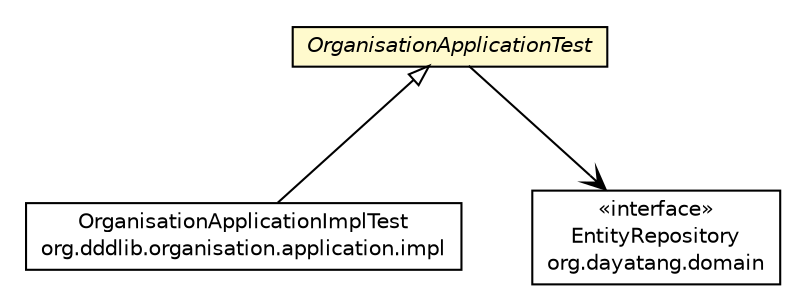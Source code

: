 #!/usr/local/bin/dot
#
# Class diagram 
# Generated by UMLGraph version R5_6_6-8-g8d7759 (http://www.umlgraph.org/)
#

digraph G {
	edge [fontname="Helvetica",fontsize=10,labelfontname="Helvetica",labelfontsize=10];
	node [fontname="Helvetica",fontsize=10,shape=plaintext];
	nodesep=0.25;
	ranksep=0.5;
	// org.dddlib.organisation.application.impl.OrganisationApplicationImplTest
	c22 [label=<<table title="org.dddlib.organisation.application.impl.OrganisationApplicationImplTest" border="0" cellborder="1" cellspacing="0" cellpadding="2" port="p" href="./impl/OrganisationApplicationImplTest.html">
		<tr><td><table border="0" cellspacing="0" cellpadding="1">
<tr><td align="center" balign="center"> OrganisationApplicationImplTest </td></tr>
<tr><td align="center" balign="center"> org.dddlib.organisation.application.impl </td></tr>
		</table></td></tr>
		</table>>, URL="./impl/OrganisationApplicationImplTest.html", fontname="Helvetica", fontcolor="black", fontsize=10.0];
	// org.dddlib.organisation.application.OrganisationApplicationTest
	c24 [label=<<table title="org.dddlib.organisation.application.OrganisationApplicationTest" border="0" cellborder="1" cellspacing="0" cellpadding="2" port="p" bgcolor="lemonChiffon" href="./OrganisationApplicationTest.html">
		<tr><td><table border="0" cellspacing="0" cellpadding="1">
<tr><td align="center" balign="center"><font face="Helvetica-Oblique"> OrganisationApplicationTest </font></td></tr>
		</table></td></tr>
		</table>>, URL="./OrganisationApplicationTest.html", fontname="Helvetica", fontcolor="black", fontsize=10.0];
	//org.dddlib.organisation.application.impl.OrganisationApplicationImplTest extends org.dddlib.organisation.application.OrganisationApplicationTest
	c24:p -> c22:p [dir=back,arrowtail=empty];
	// org.dddlib.organisation.application.OrganisationApplicationTest NAVASSOC org.dayatang.domain.EntityRepository
	c24:p -> c25:p [taillabel="", label=" "headlabel="", fontname="Helvetica", fontcolor="black", fontsize=10.0, color="black", arrowhead=open];
	// org.dayatang.domain.EntityRepository
	c25 [label=<<table title="org.dayatang.domain.EntityRepository" border="0" cellborder="1" cellspacing="0" cellpadding="2" port="p" href="http://java.sun.com/j2se/1.4.2/docs/api/org/dayatang/domain/EntityRepository.html">
		<tr><td><table border="0" cellspacing="0" cellpadding="1">
<tr><td align="center" balign="center"> &#171;interface&#187; </td></tr>
<tr><td align="center" balign="center"> EntityRepository </td></tr>
<tr><td align="center" balign="center"> org.dayatang.domain </td></tr>
		</table></td></tr>
		</table>>, URL="http://java.sun.com/j2se/1.4.2/docs/api/org/dayatang/domain/EntityRepository.html", fontname="Helvetica", fontcolor="black", fontsize=10.0];
}

